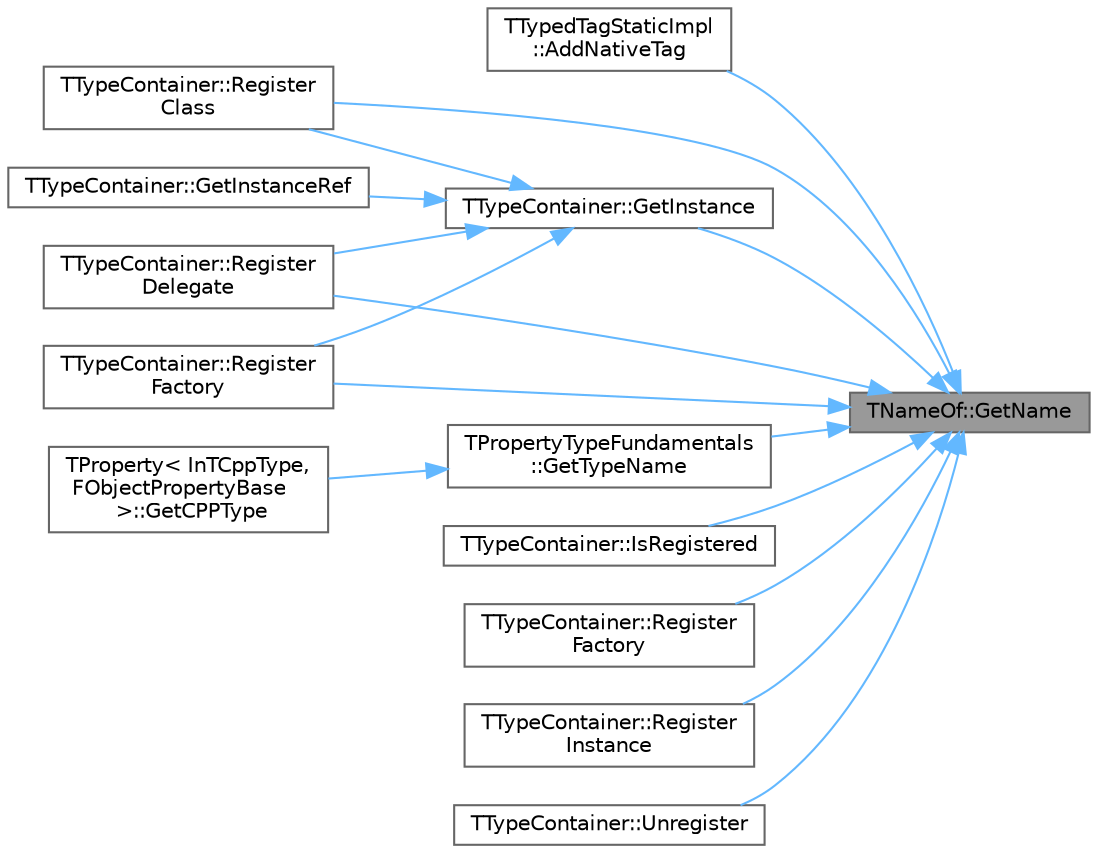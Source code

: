 digraph "TNameOf::GetName"
{
 // INTERACTIVE_SVG=YES
 // LATEX_PDF_SIZE
  bgcolor="transparent";
  edge [fontname=Helvetica,fontsize=10,labelfontname=Helvetica,labelfontsize=10];
  node [fontname=Helvetica,fontsize=10,shape=box,height=0.2,width=0.4];
  rankdir="RL";
  Node1 [id="Node000001",label="TNameOf::GetName",height=0.2,width=0.4,color="gray40", fillcolor="grey60", style="filled", fontcolor="black",tooltip=" "];
  Node1 -> Node2 [id="edge1_Node000001_Node000002",dir="back",color="steelblue1",style="solid",tooltip=" "];
  Node2 [id="Node000002",label="TTypedTagStaticImpl\l::AddNativeTag",height=0.2,width=0.4,color="grey40", fillcolor="white", style="filled",URL="$d8/d78/classTTypedTagStaticImpl.html#a3b3de8067732ac1fb1d4310869036b26",tooltip=" "];
  Node1 -> Node3 [id="edge2_Node000001_Node000003",dir="back",color="steelblue1",style="solid",tooltip=" "];
  Node3 [id="Node000003",label="TTypeContainer::GetInstance",height=0.2,width=0.4,color="grey40", fillcolor="white", style="filled",URL="$d6/df5/classTTypeContainer.html#a4e13fa45cd8b8d4eb7597d48009e80f1",tooltip="Gets a shared pointer to an instance of the specified class."];
  Node3 -> Node4 [id="edge3_Node000003_Node000004",dir="back",color="steelblue1",style="solid",tooltip=" "];
  Node4 [id="Node000004",label="TTypeContainer::GetInstanceRef",height=0.2,width=0.4,color="grey40", fillcolor="white", style="filled",URL="$d6/df5/classTTypeContainer.html#a3159108d5ad7c66a3fdf60c6cb89bc55",tooltip="Gets a shared reference to an instance of the specified class."];
  Node3 -> Node5 [id="edge4_Node000003_Node000005",dir="back",color="steelblue1",style="solid",tooltip=" "];
  Node5 [id="Node000005",label="TTypeContainer::Register\lClass",height=0.2,width=0.4,color="grey40", fillcolor="white", style="filled",URL="$d6/df5/classTTypeContainer.html#a9d90ba680e9d888b508990e813d2332b",tooltip="Registers a class for instances of the specified class."];
  Node3 -> Node6 [id="edge5_Node000003_Node000006",dir="back",color="steelblue1",style="solid",tooltip=" "];
  Node6 [id="Node000006",label="TTypeContainer::Register\lDelegate",height=0.2,width=0.4,color="grey40", fillcolor="white", style="filled",URL="$d6/df5/classTTypeContainer.html#a46c146a5c3b672e74dad270befe8da9c",tooltip="Register a factory delegate for the specified class."];
  Node3 -> Node7 [id="edge6_Node000003_Node000007",dir="back",color="steelblue1",style="solid",tooltip=" "];
  Node7 [id="Node000007",label="TTypeContainer::Register\lFactory",height=0.2,width=0.4,color="grey40", fillcolor="white", style="filled",URL="$d6/df5/classTTypeContainer.html#a889a0083edd829c3c37696c5d0884135",tooltip="Register a factory function for the specified class."];
  Node1 -> Node8 [id="edge7_Node000001_Node000008",dir="back",color="steelblue1",style="solid",tooltip=" "];
  Node8 [id="Node000008",label="TPropertyTypeFundamentals\l::GetTypeName",height=0.2,width=0.4,color="grey40", fillcolor="white", style="filled",URL="$dd/db1/classTPropertyTypeFundamentals.html#aefd1df5af7b8a1f2a0c9b656e1b01f52",tooltip=" "];
  Node8 -> Node9 [id="edge8_Node000008_Node000009",dir="back",color="steelblue1",style="solid",tooltip=" "];
  Node9 [id="Node000009",label="TProperty\< InTCppType,\l FObjectPropertyBase\l \>::GetCPPType",height=0.2,width=0.4,color="grey40", fillcolor="white", style="filled",URL="$d1/dc3/classTProperty.html#a7697ac579552d6aaff57d488d5b202eb",tooltip=" "];
  Node1 -> Node10 [id="edge9_Node000001_Node000010",dir="back",color="steelblue1",style="solid",tooltip=" "];
  Node10 [id="Node000010",label="TTypeContainer::IsRegistered",height=0.2,width=0.4,color="grey40", fillcolor="white", style="filled",URL="$d6/df5/classTTypeContainer.html#a7e614e9edb8abccfc811610df9568921",tooltip="Check whether the specified class has been registered."];
  Node1 -> Node5 [id="edge10_Node000001_Node000005",dir="back",color="steelblue1",style="solid",tooltip=" "];
  Node1 -> Node6 [id="edge11_Node000001_Node000006",dir="back",color="steelblue1",style="solid",tooltip=" "];
  Node1 -> Node11 [id="edge12_Node000001_Node000011",dir="back",color="steelblue1",style="solid",tooltip=" "];
  Node11 [id="Node000011",label="TTypeContainer::Register\lFactory",height=0.2,width=0.4,color="grey40", fillcolor="white", style="filled",URL="$d6/df5/classTTypeContainer.html#a2664e206b7f6043a80bf5d622860a4cb",tooltip="Register a factory function for the specified class."];
  Node1 -> Node7 [id="edge13_Node000001_Node000007",dir="back",color="steelblue1",style="solid",tooltip=" "];
  Node1 -> Node12 [id="edge14_Node000001_Node000012",dir="back",color="steelblue1",style="solid",tooltip=" "];
  Node12 [id="Node000012",label="TTypeContainer::Register\lInstance",height=0.2,width=0.4,color="grey40", fillcolor="white", style="filled",URL="$d6/df5/classTTypeContainer.html#ae8ce9ef5dfc03ffbedcbd5b47e19126e",tooltip="Registers an existing instance for the specified class."];
  Node1 -> Node13 [id="edge15_Node000001_Node000013",dir="back",color="steelblue1",style="solid",tooltip=" "];
  Node13 [id="Node000013",label="TTypeContainer::Unregister",height=0.2,width=0.4,color="grey40", fillcolor="white", style="filled",URL="$d6/df5/classTTypeContainer.html#aa8c65bcf09b6faa1d8f168b3c30b7e91",tooltip="Unregisters the instance or class for a previously registered class."];
}
